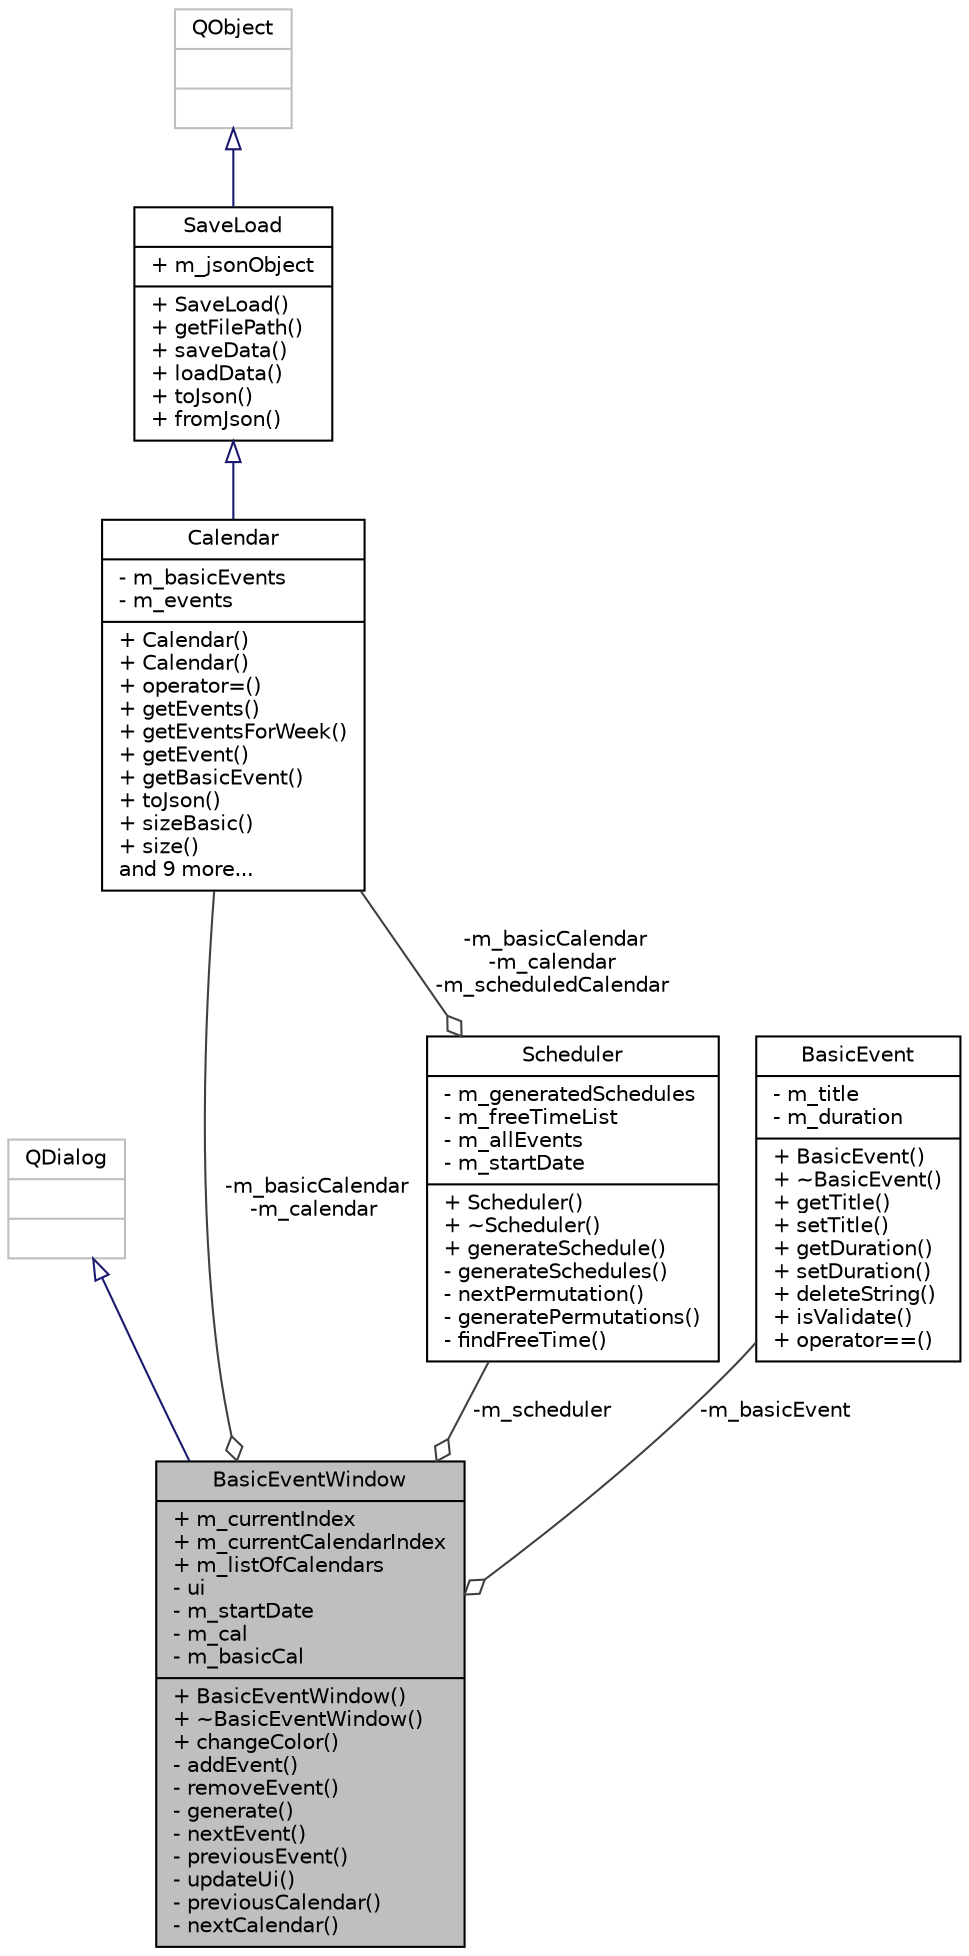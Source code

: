 digraph "BasicEventWindow"
{
 // LATEX_PDF_SIZE
  edge [fontname="Helvetica",fontsize="10",labelfontname="Helvetica",labelfontsize="10"];
  node [fontname="Helvetica",fontsize="10",shape=record];
  Node1 [label="{BasicEventWindow\n|+ m_currentIndex\l+ m_currentCalendarIndex\l+ m_listOfCalendars\l- ui\l- m_startDate\l- m_cal\l- m_basicCal\l|+ BasicEventWindow()\l+ ~BasicEventWindow()\l+ changeColor()\l- addEvent()\l- removeEvent()\l- generate()\l- nextEvent()\l- previousEvent()\l- updateUi()\l- previousCalendar()\l- nextCalendar()\l}",height=0.2,width=0.4,color="black", fillcolor="grey75", style="filled", fontcolor="black",tooltip=" "];
  Node2 -> Node1 [dir="back",color="midnightblue",fontsize="10",style="solid",arrowtail="onormal",fontname="Helvetica"];
  Node2 [label="{QDialog\n||}",height=0.2,width=0.4,color="grey75", fillcolor="white", style="filled",tooltip=" "];
  Node3 -> Node1 [color="grey25",fontsize="10",style="solid",label=" -m_scheduler" ,arrowhead="odiamond",fontname="Helvetica"];
  Node3 [label="{Scheduler\n|- m_generatedSchedules\l- m_freeTimeList\l- m_allEvents\l- m_startDate\l|+ Scheduler()\l+ ~Scheduler()\l+ generateSchedule()\l- generateSchedules()\l- nextPermutation()\l- generatePermutations()\l- findFreeTime()\l}",height=0.2,width=0.4,color="black", fillcolor="white", style="filled",URL="$classScheduler.html",tooltip=" "];
  Node4 -> Node3 [color="grey25",fontsize="10",style="solid",label=" -m_basicCalendar\n-m_calendar\n-m_scheduledCalendar" ,arrowhead="odiamond",fontname="Helvetica"];
  Node4 [label="{Calendar\n|- m_basicEvents\l- m_events\l|+ Calendar()\l+ Calendar()\l+ operator=()\l+ getEvents()\l+ getEventsForWeek()\l+ getEvent()\l+ getBasicEvent()\l+ toJson()\l+ sizeBasic()\l+ size()\land 9 more...\l}",height=0.2,width=0.4,color="black", fillcolor="white", style="filled",URL="$classCalendar.html",tooltip=" "];
  Node5 -> Node4 [dir="back",color="midnightblue",fontsize="10",style="solid",arrowtail="onormal",fontname="Helvetica"];
  Node5 [label="{SaveLoad\n|+ m_jsonObject\l|+ SaveLoad()\l+ getFilePath()\l+ saveData()\l+ loadData()\l+ toJson()\l+ fromJson()\l}",height=0.2,width=0.4,color="black", fillcolor="white", style="filled",URL="$classSaveLoad.html",tooltip=" "];
  Node6 -> Node5 [dir="back",color="midnightblue",fontsize="10",style="solid",arrowtail="onormal",fontname="Helvetica"];
  Node6 [label="{QObject\n||}",height=0.2,width=0.4,color="grey75", fillcolor="white", style="filled",tooltip=" "];
  Node7 -> Node1 [color="grey25",fontsize="10",style="solid",label=" -m_basicEvent" ,arrowhead="odiamond",fontname="Helvetica"];
  Node7 [label="{BasicEvent\n|- m_title\l- m_duration\l|+ BasicEvent()\l+ ~BasicEvent()\l+ getTitle()\l+ setTitle()\l+ getDuration()\l+ setDuration()\l+ deleteString()\l+ isValidate()\l+ operator==()\l}",height=0.2,width=0.4,color="black", fillcolor="white", style="filled",URL="$classBasicEvent.html",tooltip=" "];
  Node4 -> Node1 [color="grey25",fontsize="10",style="solid",label=" -m_basicCalendar\n-m_calendar" ,arrowhead="odiamond",fontname="Helvetica"];
}
